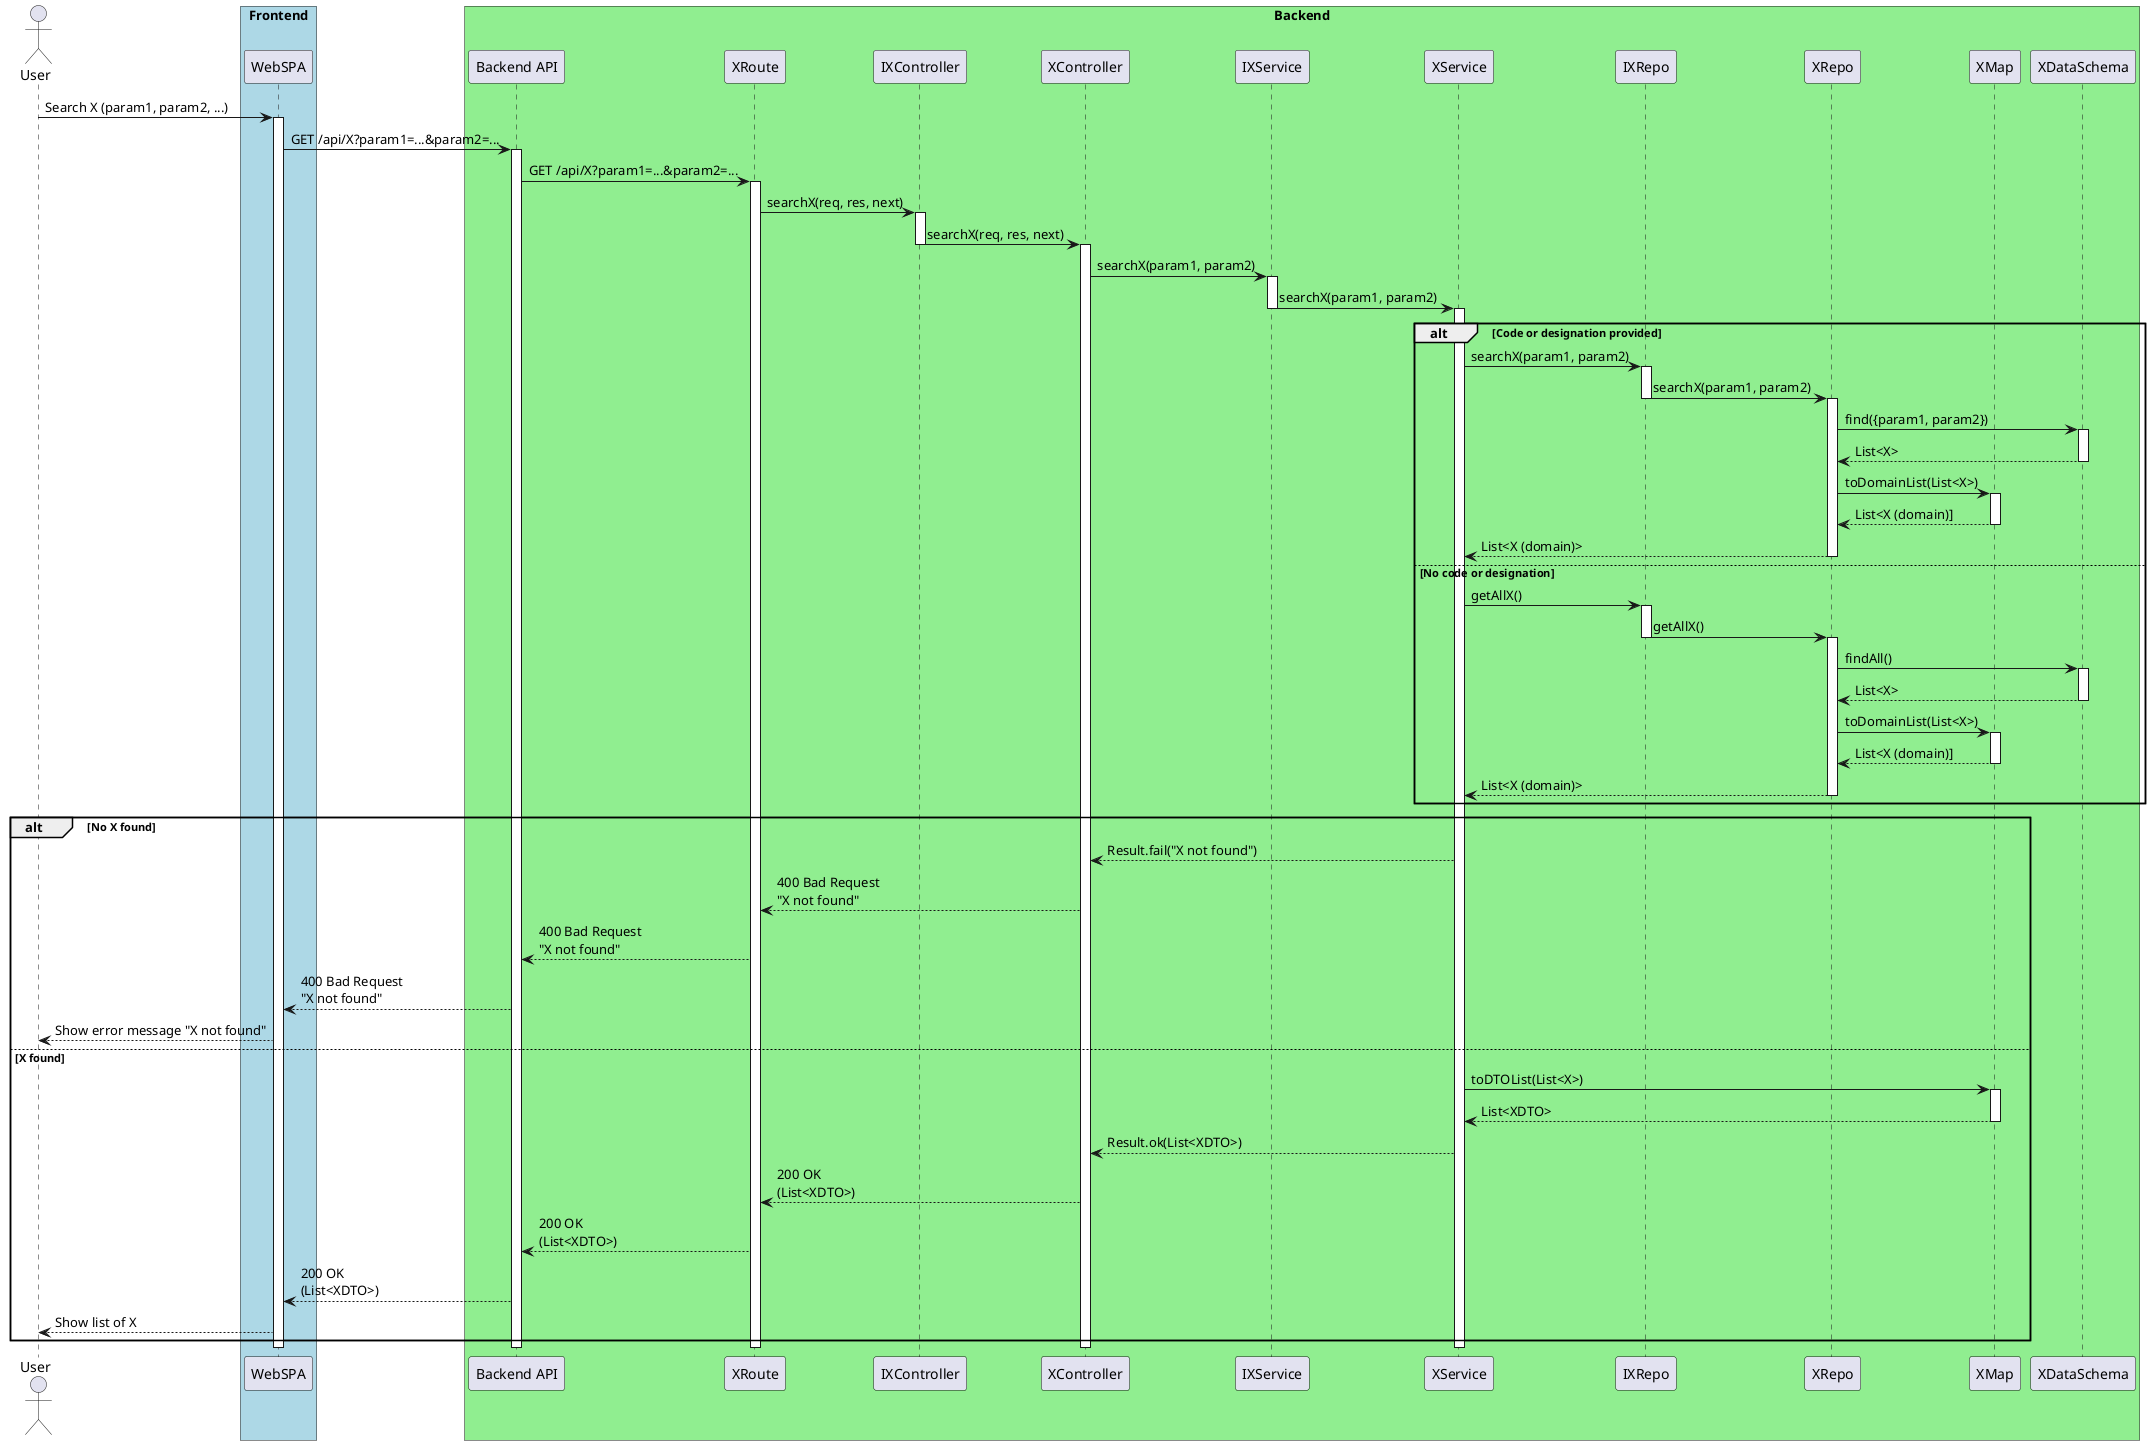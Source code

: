 @startuml
actor User

box "Frontend" #LightBlue
participant "WebSPA" as AngularAPI
end box

box "Backend" #LightGreen
participant "Backend API" as API
participant "XRoute" as Route
participant "IXController" as IController
participant "XController" as Controller
participant "IXService" as IService
participant "XService" as Service
participant "IXRepo" as IRepo
participant "XRepo" as Repo
participant "XMap" as Map
participant "XDataSchema" as Schema
end box

User -> AngularAPI: Search X (param1, param2, ...)
activate AngularAPI

AngularAPI -> API: GET /api/X?param1=...&param2=...
activate API

API -> Route: GET /api/X?param1=...&param2=...
activate Route

Route -> IController: searchX(req, res, next)
activate IController

IController -> Controller: searchX(req, res, next)
deactivate IController
activate Controller

Controller -> IService: searchX(param1, param2)
activate IService

IService -> Service: searchX(param1, param2)
deactivate IService
activate Service

alt Code or designation provided
    Service -> IRepo: searchX(param1, param2)
    activate IRepo

    IRepo -> Repo: searchX(param1, param2)
    deactivate IRepo
    activate Repo

    Repo -> Schema: find({param1, param2})
    activate Schema

    Schema --> Repo: List<X>
    deactivate Schema
    Repo -> Map: toDomainList(List<X>)
    activate Map

    Map --> Repo: List<X (domain)]
    deactivate Map

    Repo --> Service: List<X (domain)>
    deactivate Repo

else No code or designation
    Service -> IRepo: getAllX()
    activate IRepo

    IRepo -> Repo: getAllX()
    deactivate IRepo
    activate Repo

    Repo -> Schema: findAll()
    activate Schema

    Schema --> Repo: List<X>
    deactivate Schema
    Repo -> Map: toDomainList(List<X>)
    activate Map

    Map --> Repo: List<X (domain)]
    deactivate Map
    Repo --> Service: List<X (domain)>
    deactivate Repo
end

alt No X found
    Service --> Controller: Result.fail("X not found")
    Controller --> Route: 400 Bad Request\n"X not found"
    Route --> API: 400 Bad Request\n"X not found"
    API --> AngularAPI: 400 Bad Request\n"X not found"
    AngularAPI --> User: Show error message "X not found"
else X found
    Service -> Map: toDTOList(List<X>)
    activate Map

    Map --> Service: List<XDTO>
    deactivate Map
    Service --> Controller: Result.ok(List<XDTO>)
    Controller --> Route: 200 OK\n(List<XDTO>)
    Route --> API: 200 OK\n(List<XDTO>)
    API --> AngularAPI: 200 OK\n(List<XDTO>)
    AngularAPI --> User: Show list of X
end

deactivate Service
deactivate Controller
deactivate Route
deactivate API
deactivate AngularAPI

@enduml
